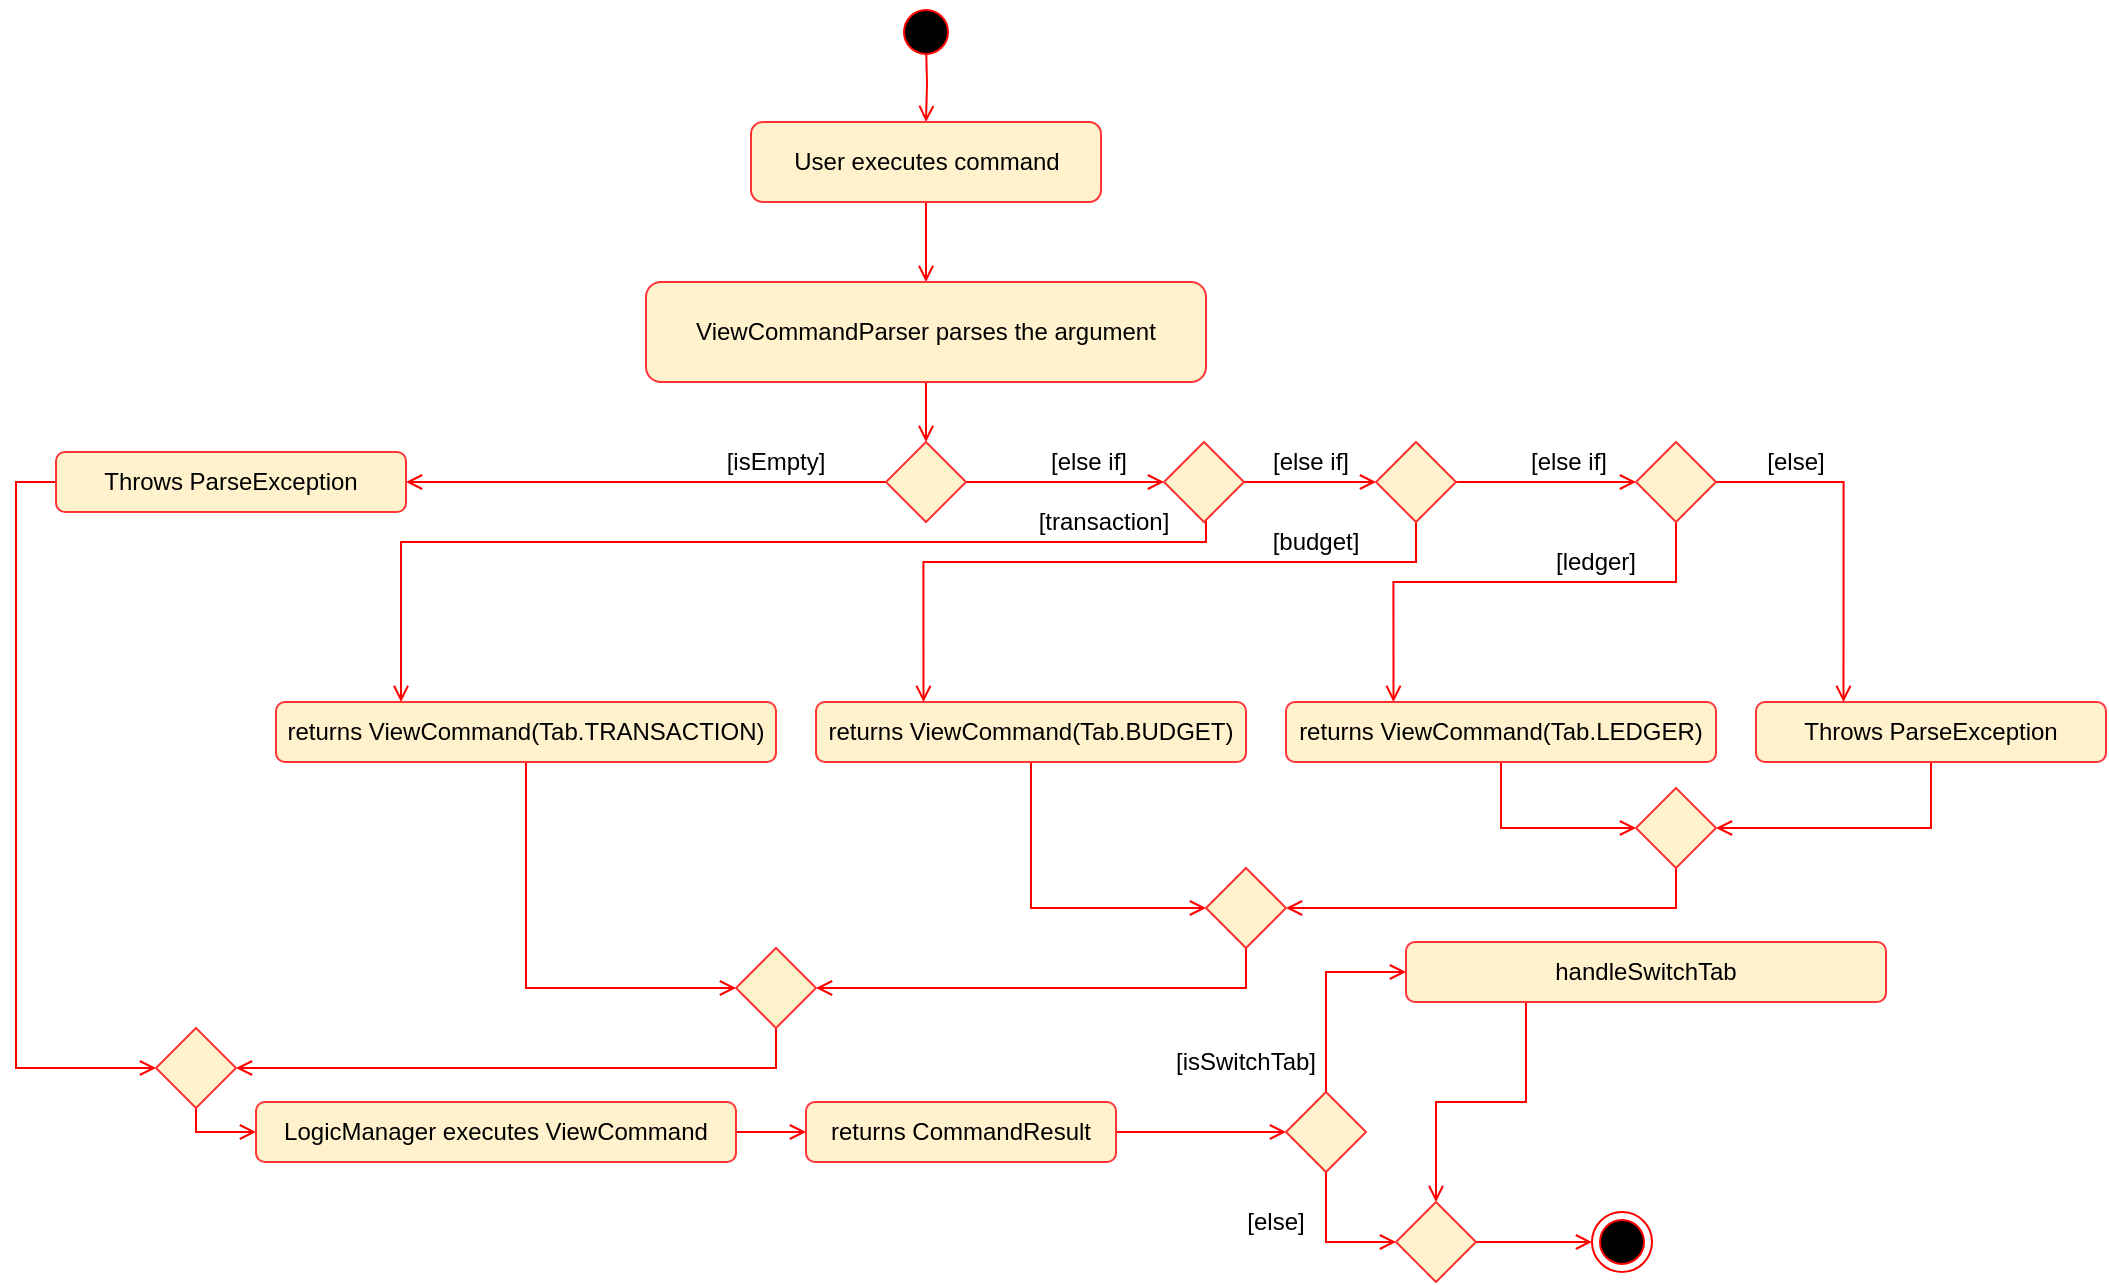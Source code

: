 <mxfile version="12.1.9" type="device" pages="1"><diagram name="Page-1" id="e7e014a7-5840-1c2e-5031-d8a46d1fe8dd"><mxGraphModel dx="1408" dy="777" grid="1" gridSize="10" guides="1" tooltips="1" connect="1" arrows="1" fold="1" page="1" pageScale="1" pageWidth="1169" pageHeight="826" background="#ffffff" math="0" shadow="0"><root><mxCell id="0"/><mxCell id="1" parent="0"/><mxCell id="zi2spLxCeJkSK29QxOcm-68" style="edgeStyle=orthogonalEdgeStyle;rounded=0;orthogonalLoop=1;jettySize=auto;html=1;entryX=0.5;entryY=0;entryDx=0;entryDy=0;endArrow=open;endFill=0;strokeColor=#FF0000;" parent="1" target="zi2spLxCeJkSK29QxOcm-43" edge="1"><mxGeometry relative="1" as="geometry"><mxPoint x="515" y="40" as="sourcePoint"/></mxGeometry></mxCell><mxCell id="zi2spLxCeJkSK29QxOcm-41" value="" style="ellipse;shape=startState;fillColor=#000000;strokeColor=#ff0000;" parent="1" vertex="1"><mxGeometry x="500" y="20" width="30" height="30" as="geometry"/></mxCell><mxCell id="zi2spLxCeJkSK29QxOcm-46" style="edgeStyle=orthogonalEdgeStyle;rounded=0;orthogonalLoop=1;jettySize=auto;html=1;exitX=0.5;exitY=1;exitDx=0;exitDy=0;entryX=0.5;entryY=0;entryDx=0;entryDy=0;strokeColor=#FF0000;endArrow=open;endFill=0;" parent="1" source="zi2spLxCeJkSK29QxOcm-43" target="zi2spLxCeJkSK29QxOcm-44" edge="1"><mxGeometry relative="1" as="geometry"/></mxCell><mxCell id="zi2spLxCeJkSK29QxOcm-43" value="User executes command" style="rounded=1;whiteSpace=wrap;html=1;fillColor=#fff2cc;strokeColor=#FF3333;" parent="1" vertex="1"><mxGeometry x="427.5" y="80" width="175" height="40" as="geometry"/></mxCell><mxCell id="zi2spLxCeJkSK29QxOcm-48" style="edgeStyle=orthogonalEdgeStyle;rounded=0;orthogonalLoop=1;jettySize=auto;html=1;exitX=0.5;exitY=1;exitDx=0;exitDy=0;entryX=0.5;entryY=0;entryDx=0;entryDy=0;endArrow=open;endFill=0;strokeColor=#FF0000;" parent="1" source="zi2spLxCeJkSK29QxOcm-44" target="zi2spLxCeJkSK29QxOcm-47" edge="1"><mxGeometry relative="1" as="geometry"/></mxCell><mxCell id="zi2spLxCeJkSK29QxOcm-44" value="ViewCommandParser parses the argument" style="rounded=1;whiteSpace=wrap;html=1;fillColor=#fff2cc;strokeColor=#FF3333;" parent="1" vertex="1"><mxGeometry x="375" y="160" width="280" height="50" as="geometry"/></mxCell><mxCell id="zi2spLxCeJkSK29QxOcm-50" style="edgeStyle=orthogonalEdgeStyle;rounded=0;orthogonalLoop=1;jettySize=auto;html=1;exitX=0;exitY=0.5;exitDx=0;exitDy=0;endArrow=open;endFill=0;strokeColor=#FF0000;entryX=1;entryY=0.5;entryDx=0;entryDy=0;" parent="1" source="zi2spLxCeJkSK29QxOcm-47" target="zi2spLxCeJkSK29QxOcm-49" edge="1"><mxGeometry relative="1" as="geometry"><mxPoint x="400" y="260" as="targetPoint"/></mxGeometry></mxCell><mxCell id="zi2spLxCeJkSK29QxOcm-55" style="edgeStyle=orthogonalEdgeStyle;rounded=0;orthogonalLoop=1;jettySize=auto;html=1;exitX=1;exitY=0.5;exitDx=0;exitDy=0;entryX=0;entryY=0.5;entryDx=0;entryDy=0;endArrow=open;endFill=0;strokeColor=#FF0000;" parent="1" source="zi2spLxCeJkSK29QxOcm-47" target="ZpI-1L3-FMpM_GMbJoNN-1" edge="1"><mxGeometry relative="1" as="geometry"><mxPoint x="635" y="260" as="targetPoint"/></mxGeometry></mxCell><mxCell id="zi2spLxCeJkSK29QxOcm-47" value="" style="rhombus;whiteSpace=wrap;html=1;fillColor=#fff2cc;strokeColor=#FF3333;" parent="1" vertex="1"><mxGeometry x="495" y="240" width="40" height="40" as="geometry"/></mxCell><mxCell id="zi2spLxCeJkSK29QxOcm-94" style="edgeStyle=orthogonalEdgeStyle;rounded=0;orthogonalLoop=1;jettySize=auto;html=1;entryX=0;entryY=0.5;entryDx=0;entryDy=0;endArrow=open;endFill=0;strokeColor=#FF0000;exitX=0;exitY=0.5;exitDx=0;exitDy=0;" parent="1" source="zi2spLxCeJkSK29QxOcm-49" target="zi2spLxCeJkSK29QxOcm-91" edge="1"><mxGeometry relative="1" as="geometry"/></mxCell><mxCell id="zi2spLxCeJkSK29QxOcm-49" value="Throws ParseException" style="rounded=1;whiteSpace=wrap;html=1;fillColor=#fff2cc;strokeColor=#FF3333;" parent="1" vertex="1"><mxGeometry x="80" y="245" width="175" height="30" as="geometry"/></mxCell><mxCell id="zi2spLxCeJkSK29QxOcm-51" value="[isEmpty]" style="text;html=1;strokeColor=none;fillColor=none;align=center;verticalAlign=middle;whiteSpace=wrap;rounded=0;" parent="1" vertex="1"><mxGeometry x="420" y="240" width="40" height="20" as="geometry"/></mxCell><mxCell id="zi2spLxCeJkSK29QxOcm-89" style="edgeStyle=orthogonalEdgeStyle;rounded=0;orthogonalLoop=1;jettySize=auto;html=1;entryX=0;entryY=0.5;entryDx=0;entryDy=0;endArrow=open;endFill=0;strokeColor=#FF0000;" parent="1" source="zi2spLxCeJkSK29QxOcm-52" target="zi2spLxCeJkSK29QxOcm-87" edge="1"><mxGeometry relative="1" as="geometry"/></mxCell><mxCell id="zi2spLxCeJkSK29QxOcm-52" value="returns ViewCommand(Tab.TRANSACTION)" style="rounded=1;whiteSpace=wrap;html=1;fillColor=#fff2cc;strokeColor=#FF3333;" parent="1" vertex="1"><mxGeometry x="190" y="370" width="250" height="30" as="geometry"/></mxCell><mxCell id="zi2spLxCeJkSK29QxOcm-57" style="edgeStyle=orthogonalEdgeStyle;rounded=0;orthogonalLoop=1;jettySize=auto;html=1;exitX=0.5;exitY=1;exitDx=0;exitDy=0;endArrow=open;endFill=0;strokeColor=#FF0000;entryX=0.25;entryY=0;entryDx=0;entryDy=0;" parent="1" source="ZpI-1L3-FMpM_GMbJoNN-1" target="zi2spLxCeJkSK29QxOcm-52" edge="1"><mxGeometry relative="1" as="geometry"><mxPoint x="569" y="350" as="targetPoint"/><Array as="points"><mxPoint x="655" y="280"/><mxPoint x="655" y="290"/><mxPoint x="253" y="290"/></Array><mxPoint x="655" y="280" as="sourcePoint"/></mxGeometry></mxCell><mxCell id="zi2spLxCeJkSK29QxOcm-61" style="edgeStyle=orthogonalEdgeStyle;rounded=0;orthogonalLoop=1;jettySize=auto;html=1;exitX=1;exitY=0.5;exitDx=0;exitDy=0;entryX=0;entryY=0.5;entryDx=0;entryDy=0;endArrow=open;endFill=0;strokeColor=#FF0000;" parent="1" source="ZpI-1L3-FMpM_GMbJoNN-1" target="zi2spLxCeJkSK29QxOcm-59" edge="1"><mxGeometry relative="1" as="geometry"><mxPoint x="675" y="260" as="sourcePoint"/></mxGeometry></mxCell><mxCell id="zi2spLxCeJkSK29QxOcm-56" value="[else if]" style="text;html=1;strokeColor=none;fillColor=none;align=center;verticalAlign=middle;whiteSpace=wrap;rounded=0;" parent="1" vertex="1"><mxGeometry x="570" y="240" width="53" height="20" as="geometry"/></mxCell><mxCell id="zi2spLxCeJkSK29QxOcm-58" value="[transaction]" style="text;html=1;strokeColor=none;fillColor=none;align=center;verticalAlign=middle;whiteSpace=wrap;rounded=0;" parent="1" vertex="1"><mxGeometry x="584" y="270" width="40" height="20" as="geometry"/></mxCell><mxCell id="zi2spLxCeJkSK29QxOcm-64" style="edgeStyle=orthogonalEdgeStyle;rounded=0;orthogonalLoop=1;jettySize=auto;html=1;exitX=0.5;exitY=1;exitDx=0;exitDy=0;entryX=0.25;entryY=0;entryDx=0;entryDy=0;endArrow=open;endFill=0;strokeColor=#FF0000;" parent="1" source="zi2spLxCeJkSK29QxOcm-59" target="zi2spLxCeJkSK29QxOcm-63" edge="1"><mxGeometry relative="1" as="geometry"><Array as="points"><mxPoint x="760" y="300"/><mxPoint x="514" y="300"/></Array></mxGeometry></mxCell><mxCell id="zi2spLxCeJkSK29QxOcm-69" style="edgeStyle=orthogonalEdgeStyle;rounded=0;orthogonalLoop=1;jettySize=auto;html=1;exitX=1;exitY=0.5;exitDx=0;exitDy=0;entryX=0;entryY=0.5;entryDx=0;entryDy=0;endArrow=open;endFill=0;strokeColor=#FF0000;" parent="1" source="zi2spLxCeJkSK29QxOcm-59" target="zi2spLxCeJkSK29QxOcm-67" edge="1"><mxGeometry relative="1" as="geometry"/></mxCell><mxCell id="zi2spLxCeJkSK29QxOcm-59" value="" style="rhombus;whiteSpace=wrap;html=1;fillColor=#fff2cc;strokeColor=#FF3333;" parent="1" vertex="1"><mxGeometry x="740" y="240" width="40" height="40" as="geometry"/></mxCell><mxCell id="zi2spLxCeJkSK29QxOcm-86" style="edgeStyle=orthogonalEdgeStyle;rounded=0;orthogonalLoop=1;jettySize=auto;html=1;entryX=0;entryY=0.5;entryDx=0;entryDy=0;endArrow=open;endFill=0;strokeColor=#FF0000;" parent="1" source="zi2spLxCeJkSK29QxOcm-63" target="zi2spLxCeJkSK29QxOcm-83" edge="1"><mxGeometry relative="1" as="geometry"/></mxCell><mxCell id="zi2spLxCeJkSK29QxOcm-63" value="returns ViewCommand(Tab.BUDGET)" style="rounded=1;whiteSpace=wrap;html=1;fillColor=#fff2cc;strokeColor=#FF3333;" parent="1" vertex="1"><mxGeometry x="460" y="370" width="215" height="30" as="geometry"/></mxCell><mxCell id="zi2spLxCeJkSK29QxOcm-65" value="[budget]" style="text;html=1;strokeColor=none;fillColor=none;align=center;verticalAlign=middle;whiteSpace=wrap;rounded=0;" parent="1" vertex="1"><mxGeometry x="690" y="280" width="40" height="20" as="geometry"/></mxCell><mxCell id="zi2spLxCeJkSK29QxOcm-72" style="edgeStyle=orthogonalEdgeStyle;rounded=0;orthogonalLoop=1;jettySize=auto;html=1;entryX=0.25;entryY=0;entryDx=0;entryDy=0;endArrow=open;endFill=0;strokeColor=#FF0000;" parent="1" source="zi2spLxCeJkSK29QxOcm-67" target="zi2spLxCeJkSK29QxOcm-71" edge="1"><mxGeometry relative="1" as="geometry"><Array as="points"><mxPoint x="890" y="310"/><mxPoint x="749" y="310"/></Array></mxGeometry></mxCell><mxCell id="zi2spLxCeJkSK29QxOcm-74" style="edgeStyle=orthogonalEdgeStyle;rounded=0;orthogonalLoop=1;jettySize=auto;html=1;endArrow=open;endFill=0;strokeColor=#FF0000;entryX=0.25;entryY=0;entryDx=0;entryDy=0;" parent="1" source="zi2spLxCeJkSK29QxOcm-67" target="zi2spLxCeJkSK29QxOcm-75" edge="1"><mxGeometry relative="1" as="geometry"><mxPoint x="970" y="260" as="targetPoint"/><Array as="points"><mxPoint x="974" y="260"/></Array></mxGeometry></mxCell><mxCell id="zi2spLxCeJkSK29QxOcm-67" value="" style="rhombus;whiteSpace=wrap;html=1;fillColor=#fff2cc;strokeColor=#FF3333;" parent="1" vertex="1"><mxGeometry x="870" y="240" width="40" height="40" as="geometry"/></mxCell><mxCell id="zi2spLxCeJkSK29QxOcm-81" style="edgeStyle=orthogonalEdgeStyle;rounded=0;orthogonalLoop=1;jettySize=auto;html=1;entryX=0;entryY=0.5;entryDx=0;entryDy=0;endArrow=open;endFill=0;strokeColor=#FF0000;" parent="1" source="zi2spLxCeJkSK29QxOcm-71" target="zi2spLxCeJkSK29QxOcm-80" edge="1"><mxGeometry relative="1" as="geometry"/></mxCell><mxCell id="zi2spLxCeJkSK29QxOcm-71" value="returns ViewCommand(Tab.LEDGER)" style="rounded=1;whiteSpace=wrap;html=1;fillColor=#fff2cc;strokeColor=#FF3333;" parent="1" vertex="1"><mxGeometry x="695" y="370" width="215" height="30" as="geometry"/></mxCell><mxCell id="zi2spLxCeJkSK29QxOcm-73" value="[ledger]" style="text;html=1;strokeColor=none;fillColor=none;align=center;verticalAlign=middle;whiteSpace=wrap;rounded=0;" parent="1" vertex="1"><mxGeometry x="830" y="290" width="40" height="20" as="geometry"/></mxCell><mxCell id="zi2spLxCeJkSK29QxOcm-82" style="edgeStyle=orthogonalEdgeStyle;rounded=0;orthogonalLoop=1;jettySize=auto;html=1;entryX=1;entryY=0.5;entryDx=0;entryDy=0;endArrow=open;endFill=0;strokeColor=#FF0000;exitX=0.5;exitY=1;exitDx=0;exitDy=0;" parent="1" source="zi2spLxCeJkSK29QxOcm-75" target="zi2spLxCeJkSK29QxOcm-80" edge="1"><mxGeometry relative="1" as="geometry"/></mxCell><mxCell id="zi2spLxCeJkSK29QxOcm-75" value="Throws ParseException" style="rounded=1;whiteSpace=wrap;html=1;fillColor=#fff2cc;strokeColor=#FF3333;" parent="1" vertex="1"><mxGeometry x="930" y="370" width="175" height="30" as="geometry"/></mxCell><mxCell id="zi2spLxCeJkSK29QxOcm-76" value="[else]" style="text;html=1;strokeColor=none;fillColor=none;align=center;verticalAlign=middle;whiteSpace=wrap;rounded=0;" parent="1" vertex="1"><mxGeometry x="930" y="240" width="40" height="20" as="geometry"/></mxCell><mxCell id="zi2spLxCeJkSK29QxOcm-77" value="[else if]" style="text;html=1;strokeColor=none;fillColor=none;align=center;verticalAlign=middle;whiteSpace=wrap;rounded=0;" parent="1" vertex="1"><mxGeometry x="680.5" y="240" width="53" height="20" as="geometry"/></mxCell><mxCell id="zi2spLxCeJkSK29QxOcm-78" value="[else if]" style="text;html=1;strokeColor=none;fillColor=none;align=center;verticalAlign=middle;whiteSpace=wrap;rounded=0;" parent="1" vertex="1"><mxGeometry x="810" y="240" width="53" height="20" as="geometry"/></mxCell><mxCell id="zi2spLxCeJkSK29QxOcm-84" style="edgeStyle=orthogonalEdgeStyle;rounded=0;orthogonalLoop=1;jettySize=auto;html=1;exitX=0.5;exitY=1;exitDx=0;exitDy=0;endArrow=open;endFill=0;strokeColor=#FF0000;" parent="1" source="zi2spLxCeJkSK29QxOcm-80" target="zi2spLxCeJkSK29QxOcm-83" edge="1"><mxGeometry relative="1" as="geometry"/></mxCell><mxCell id="zi2spLxCeJkSK29QxOcm-80" value="" style="rhombus;whiteSpace=wrap;html=1;fillColor=#fff2cc;strokeColor=#FF3333;" parent="1" vertex="1"><mxGeometry x="870" y="413" width="40" height="40" as="geometry"/></mxCell><mxCell id="zi2spLxCeJkSK29QxOcm-90" style="edgeStyle=orthogonalEdgeStyle;rounded=0;orthogonalLoop=1;jettySize=auto;html=1;entryX=1;entryY=0.5;entryDx=0;entryDy=0;endArrow=open;endFill=0;strokeColor=#FF0000;" parent="1" source="zi2spLxCeJkSK29QxOcm-83" target="zi2spLxCeJkSK29QxOcm-87" edge="1"><mxGeometry relative="1" as="geometry"><Array as="points"><mxPoint x="675" y="513"/></Array></mxGeometry></mxCell><mxCell id="zi2spLxCeJkSK29QxOcm-83" value="" style="rhombus;whiteSpace=wrap;html=1;fillColor=#fff2cc;strokeColor=#FF3333;" parent="1" vertex="1"><mxGeometry x="655" y="453" width="40" height="40" as="geometry"/></mxCell><mxCell id="zi2spLxCeJkSK29QxOcm-97" style="edgeStyle=orthogonalEdgeStyle;rounded=0;orthogonalLoop=1;jettySize=auto;html=1;entryX=1;entryY=0.5;entryDx=0;entryDy=0;endArrow=open;endFill=0;strokeColor=#FF0000;" parent="1" source="zi2spLxCeJkSK29QxOcm-87" target="zi2spLxCeJkSK29QxOcm-91" edge="1"><mxGeometry relative="1" as="geometry"><Array as="points"><mxPoint x="440" y="553"/></Array></mxGeometry></mxCell><mxCell id="zi2spLxCeJkSK29QxOcm-87" value="" style="rhombus;whiteSpace=wrap;html=1;fillColor=#fff2cc;strokeColor=#FF3333;" parent="1" vertex="1"><mxGeometry x="420" y="493" width="40" height="40" as="geometry"/></mxCell><mxCell id="zi2spLxCeJkSK29QxOcm-100" style="edgeStyle=orthogonalEdgeStyle;rounded=0;orthogonalLoop=1;jettySize=auto;html=1;entryX=0;entryY=0.5;entryDx=0;entryDy=0;endArrow=open;endFill=0;strokeColor=#FF0000;" parent="1" source="zi2spLxCeJkSK29QxOcm-91" target="zi2spLxCeJkSK29QxOcm-99" edge="1"><mxGeometry relative="1" as="geometry"><Array as="points"><mxPoint x="150" y="585"/></Array></mxGeometry></mxCell><mxCell id="zi2spLxCeJkSK29QxOcm-91" value="" style="rhombus;whiteSpace=wrap;html=1;fillColor=#fff2cc;strokeColor=#FF3333;" parent="1" vertex="1"><mxGeometry x="130" y="533" width="40" height="40" as="geometry"/></mxCell><mxCell id="ZpI-1L3-FMpM_GMbJoNN-5" style="edgeStyle=orthogonalEdgeStyle;rounded=0;orthogonalLoop=1;jettySize=auto;html=1;exitX=1;exitY=0.5;exitDx=0;exitDy=0;entryX=0;entryY=0.5;entryDx=0;entryDy=0;strokeColor=#FF0000;endArrow=open;endFill=0;" edge="1" parent="1" source="zi2spLxCeJkSK29QxOcm-98" target="ZpI-1L3-FMpM_GMbJoNN-3"><mxGeometry relative="1" as="geometry"/></mxCell><mxCell id="zi2spLxCeJkSK29QxOcm-98" value="returns CommandResult" style="rounded=1;whiteSpace=wrap;html=1;fillColor=#fff2cc;strokeColor=#FF3333;gradientColor=none;" parent="1" vertex="1"><mxGeometry x="455" y="570" width="155" height="30" as="geometry"/></mxCell><mxCell id="zi2spLxCeJkSK29QxOcm-101" style="edgeStyle=orthogonalEdgeStyle;rounded=0;orthogonalLoop=1;jettySize=auto;html=1;entryX=0;entryY=0.5;entryDx=0;entryDy=0;endArrow=open;endFill=0;strokeColor=#FF0000;" parent="1" source="zi2spLxCeJkSK29QxOcm-99" target="zi2spLxCeJkSK29QxOcm-98" edge="1"><mxGeometry relative="1" as="geometry"/></mxCell><mxCell id="zi2spLxCeJkSK29QxOcm-99" value="LogicManager executes ViewCommand" style="rounded=1;whiteSpace=wrap;html=1;fillColor=#fff2cc;strokeColor=#FF3333;" parent="1" vertex="1"><mxGeometry x="180" y="570" width="240" height="30" as="geometry"/></mxCell><mxCell id="zi2spLxCeJkSK29QxOcm-102" value="" style="ellipse;html=1;shape=endState;fillColor=#000000;strokeColor=#ff0000;" parent="1" vertex="1"><mxGeometry x="848" y="625" width="30" height="30" as="geometry"/></mxCell><mxCell id="ZpI-1L3-FMpM_GMbJoNN-1" value="" style="rhombus;whiteSpace=wrap;html=1;fillColor=#fff2cc;strokeColor=#FF3333;" vertex="1" parent="1"><mxGeometry x="634" y="240" width="40" height="40" as="geometry"/></mxCell><mxCell id="ZpI-1L3-FMpM_GMbJoNN-11" style="edgeStyle=orthogonalEdgeStyle;rounded=0;orthogonalLoop=1;jettySize=auto;html=1;exitX=0.5;exitY=0;exitDx=0;exitDy=0;entryX=0;entryY=0.5;entryDx=0;entryDy=0;endArrow=open;endFill=0;strokeColor=#FF0000;" edge="1" parent="1" source="ZpI-1L3-FMpM_GMbJoNN-3" target="ZpI-1L3-FMpM_GMbJoNN-6"><mxGeometry relative="1" as="geometry"/></mxCell><mxCell id="ZpI-1L3-FMpM_GMbJoNN-16" style="edgeStyle=orthogonalEdgeStyle;rounded=0;orthogonalLoop=1;jettySize=auto;html=1;exitX=0.5;exitY=1;exitDx=0;exitDy=0;endArrow=open;endFill=0;strokeColor=#FF0000;entryX=0;entryY=0.5;entryDx=0;entryDy=0;" edge="1" parent="1" source="ZpI-1L3-FMpM_GMbJoNN-3" target="ZpI-1L3-FMpM_GMbJoNN-14"><mxGeometry relative="1" as="geometry"><mxPoint x="630" y="720" as="targetPoint"/></mxGeometry></mxCell><mxCell id="ZpI-1L3-FMpM_GMbJoNN-3" value="" style="rhombus;whiteSpace=wrap;html=1;fillColor=#fff2cc;strokeColor=#FF3333;" vertex="1" parent="1"><mxGeometry x="695" y="565" width="40" height="40" as="geometry"/></mxCell><mxCell id="ZpI-1L3-FMpM_GMbJoNN-17" style="edgeStyle=orthogonalEdgeStyle;rounded=0;orthogonalLoop=1;jettySize=auto;html=1;exitX=0.25;exitY=1;exitDx=0;exitDy=0;entryX=0.5;entryY=0;entryDx=0;entryDy=0;endArrow=open;endFill=0;strokeColor=#FF0000;" edge="1" parent="1" source="ZpI-1L3-FMpM_GMbJoNN-6" target="ZpI-1L3-FMpM_GMbJoNN-14"><mxGeometry relative="1" as="geometry"><Array as="points"><mxPoint x="815" y="570"/><mxPoint x="770" y="570"/></Array></mxGeometry></mxCell><mxCell id="ZpI-1L3-FMpM_GMbJoNN-6" value="handleSwitchTab" style="rounded=1;whiteSpace=wrap;html=1;fillColor=#fff2cc;strokeColor=#FF3333;gradientColor=none;" vertex="1" parent="1"><mxGeometry x="755" y="490" width="240" height="30" as="geometry"/></mxCell><mxCell id="ZpI-1L3-FMpM_GMbJoNN-12" value="[isSwitchTab]" style="text;html=1;strokeColor=none;fillColor=none;align=center;verticalAlign=middle;whiteSpace=wrap;rounded=0;" vertex="1" parent="1"><mxGeometry x="655" y="540" width="40" height="20" as="geometry"/></mxCell><mxCell id="ZpI-1L3-FMpM_GMbJoNN-18" style="edgeStyle=orthogonalEdgeStyle;rounded=0;orthogonalLoop=1;jettySize=auto;html=1;exitX=1;exitY=0.5;exitDx=0;exitDy=0;entryX=0;entryY=0.5;entryDx=0;entryDy=0;endArrow=open;endFill=0;strokeColor=#FF0000;" edge="1" parent="1" source="ZpI-1L3-FMpM_GMbJoNN-14" target="zi2spLxCeJkSK29QxOcm-102"><mxGeometry relative="1" as="geometry"/></mxCell><mxCell id="ZpI-1L3-FMpM_GMbJoNN-14" value="" style="rhombus;whiteSpace=wrap;html=1;fillColor=#fff2cc;strokeColor=#FF3333;" vertex="1" parent="1"><mxGeometry x="750" y="620" width="40" height="40" as="geometry"/></mxCell><mxCell id="ZpI-1L3-FMpM_GMbJoNN-19" value="[else]" style="text;html=1;strokeColor=none;fillColor=none;align=center;verticalAlign=middle;whiteSpace=wrap;rounded=0;" vertex="1" parent="1"><mxGeometry x="670" y="620" width="40" height="20" as="geometry"/></mxCell></root></mxGraphModel></diagram></mxfile>
